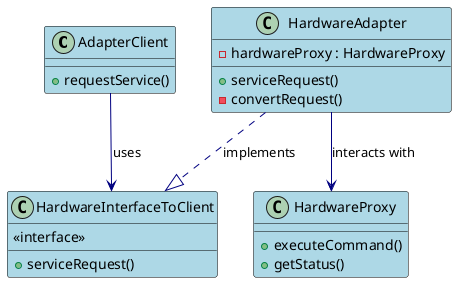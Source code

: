 @startuml ClassDiagram

skinparam class {
    BackgroundColor LightBlue
    ArrowColor Navy
    BorderColor Black
}

class AdapterClient {
    + requestService()
}

class HardwareInterfaceToClient {
    <<interface>>
    + serviceRequest()
}

class HardwareAdapter {
    + serviceRequest()
    - convertRequest()
    - hardwareProxy : HardwareProxy
}

class HardwareProxy {
    + executeCommand()
    + getStatus()
}

AdapterClient --> HardwareInterfaceToClient : uses
HardwareAdapter ..|> HardwareInterfaceToClient : implements
HardwareAdapter --> HardwareProxy : interacts with

@enduml
